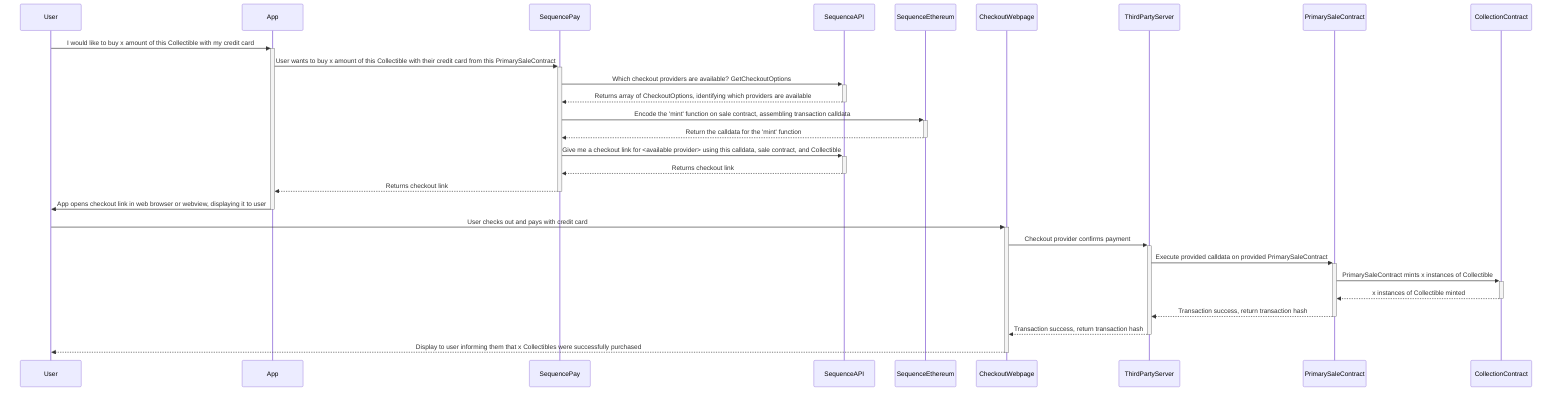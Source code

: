 sequenceDiagram
    User->>+App: I would like to buy x amount of this Collectible with my credit card
    App->>+SequencePay: User wants to buy x amount of this Collectible with their credit card from this PrimarySaleContract
    SequencePay->>+SequenceAPI: Which checkout providers are available? GetCheckoutOptions
    SequenceAPI-->>-SequencePay: Returns array of CheckoutOptions, identifying which providers are available
    SequencePay->>+SequenceEthereum: Encode the 'mint' function on sale contract, assembling transaction calldata
    SequenceEthereum-->>-SequencePay: Return the calldata for the 'mint' function
    SequencePay->>+SequenceAPI: Give me a checkout link for <available provider> using this calldata, sale contract, and Collectible
    SequenceAPI-->>-SequencePay: Returns checkout link
    SequencePay-->>-App: Returns checkout link
    App->>-User: App opens checkout link in web browser or webview, displaying it to user
    User->>+CheckoutWebpage: User checks out and pays with credit card
    CheckoutWebpage->>+ThirdPartyServer: Checkout provider confirms payment
    ThirdPartyServer->>+PrimarySaleContract: Execute provided calldata on provided PrimarySaleContract
    PrimarySaleContract->>+CollectionContract: PrimarySaleContract mints x instances of Collectible
    CollectionContract-->>-PrimarySaleContract: x instances of Collectible minted
    PrimarySaleContract-->>-ThirdPartyServer: Transaction success, return transaction hash
    ThirdPartyServer-->>-CheckoutWebpage: Transaction success, return transaction hash
    CheckoutWebpage-->>-User: Display to user informing them that x Collectibles were successfully purchased